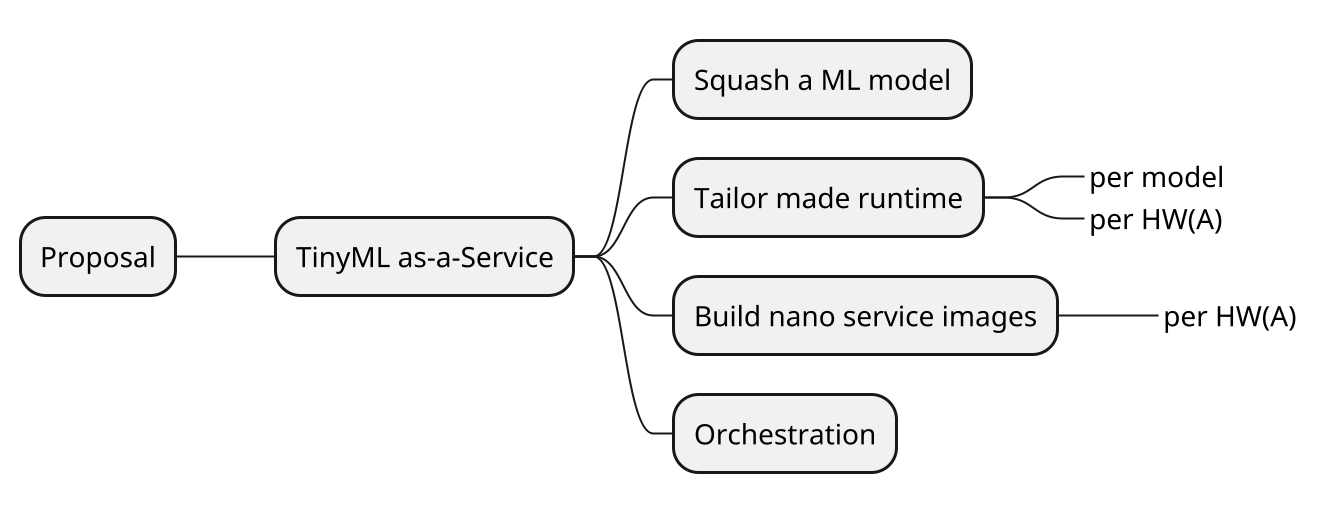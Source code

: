 @startmindmap
scale 2.0
* Proposal
** TinyML as-a-Service
*** Squash a ML model
*** Tailor made runtime
****_ per model
****_ per HW(A)
*** Build nano service images
****_ per HW(A)
*** Orchestration
@endmindmap
